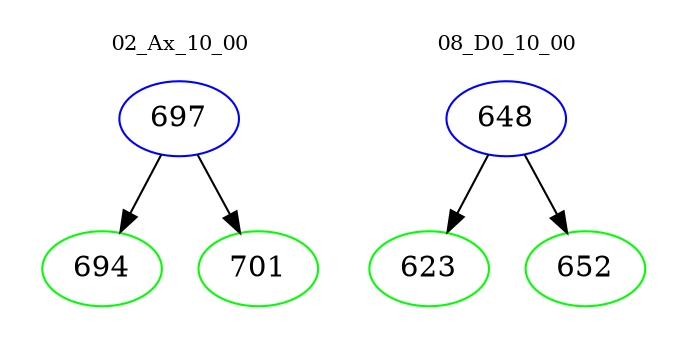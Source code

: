 digraph{
subgraph cluster_0 {
color = white
label = "02_Ax_10_00";
fontsize=10;
T0_697 [label="697", color="blue"]
T0_697 -> T0_694 [color="black"]
T0_694 [label="694", color="green"]
T0_697 -> T0_701 [color="black"]
T0_701 [label="701", color="green"]
}
subgraph cluster_1 {
color = white
label = "08_D0_10_00";
fontsize=10;
T1_648 [label="648", color="blue"]
T1_648 -> T1_623 [color="black"]
T1_623 [label="623", color="green"]
T1_648 -> T1_652 [color="black"]
T1_652 [label="652", color="green"]
}
}
